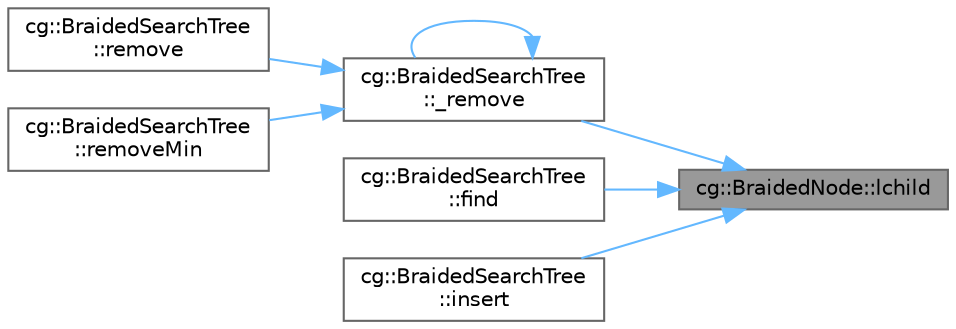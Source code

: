digraph "cg::BraidedNode::lchild"
{
 // LATEX_PDF_SIZE
  bgcolor="transparent";
  edge [fontname=Helvetica,fontsize=10,labelfontname=Helvetica,labelfontsize=10];
  node [fontname=Helvetica,fontsize=10,shape=box,height=0.2,width=0.4];
  rankdir="RL";
  Node1 [id="Node000001",label="cg::BraidedNode::lchild",height=0.2,width=0.4,color="gray40", fillcolor="grey60", style="filled", fontcolor="black",tooltip=" "];
  Node1 -> Node2 [id="edge1_Node000001_Node000002",dir="back",color="steelblue1",style="solid",tooltip=" "];
  Node2 [id="Node000002",label="cg::BraidedSearchTree\l::_remove",height=0.2,width=0.4,color="grey40", fillcolor="white", style="filled",URL="$classcg_1_1_braided_search_tree.html#a04064a25dac120f83b67bf21c6874838",tooltip=" "];
  Node2 -> Node2 [id="edge2_Node000002_Node000002",dir="back",color="steelblue1",style="solid",tooltip=" "];
  Node2 -> Node3 [id="edge3_Node000002_Node000003",dir="back",color="steelblue1",style="solid",tooltip=" "];
  Node3 [id="Node000003",label="cg::BraidedSearchTree\l::remove",height=0.2,width=0.4,color="grey40", fillcolor="white", style="filled",URL="$classcg_1_1_braided_search_tree.html#afe778285c5fe1acc44c27f5cbd5f9567",tooltip=" "];
  Node2 -> Node4 [id="edge4_Node000002_Node000004",dir="back",color="steelblue1",style="solid",tooltip=" "];
  Node4 [id="Node000004",label="cg::BraidedSearchTree\l::removeMin",height=0.2,width=0.4,color="grey40", fillcolor="white", style="filled",URL="$classcg_1_1_braided_search_tree.html#a4507ac7e376e36ce19cf065a3c6109f2",tooltip=" "];
  Node1 -> Node5 [id="edge5_Node000001_Node000005",dir="back",color="steelblue1",style="solid",tooltip=" "];
  Node5 [id="Node000005",label="cg::BraidedSearchTree\l::find",height=0.2,width=0.4,color="grey40", fillcolor="white", style="filled",URL="$classcg_1_1_braided_search_tree.html#a24c23f5df862acb1519d3f6a9868a0e4",tooltip=" "];
  Node1 -> Node6 [id="edge6_Node000001_Node000006",dir="back",color="steelblue1",style="solid",tooltip=" "];
  Node6 [id="Node000006",label="cg::BraidedSearchTree\l::insert",height=0.2,width=0.4,color="grey40", fillcolor="white", style="filled",URL="$classcg_1_1_braided_search_tree.html#a81840081479749128568f24e6bddd75b",tooltip=" "];
}
